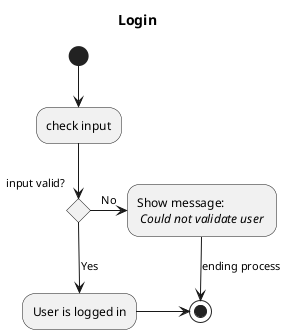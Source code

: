 @startuml
title Login
(*)  --> "check input"
If "input valid?" then
--> [Yes] "User is logged in"
-right-> [           ] (*)
else
-right-> [No]"Show message:\n //Could not validate user// "
-->[ending process](*)
Endif

@enduml